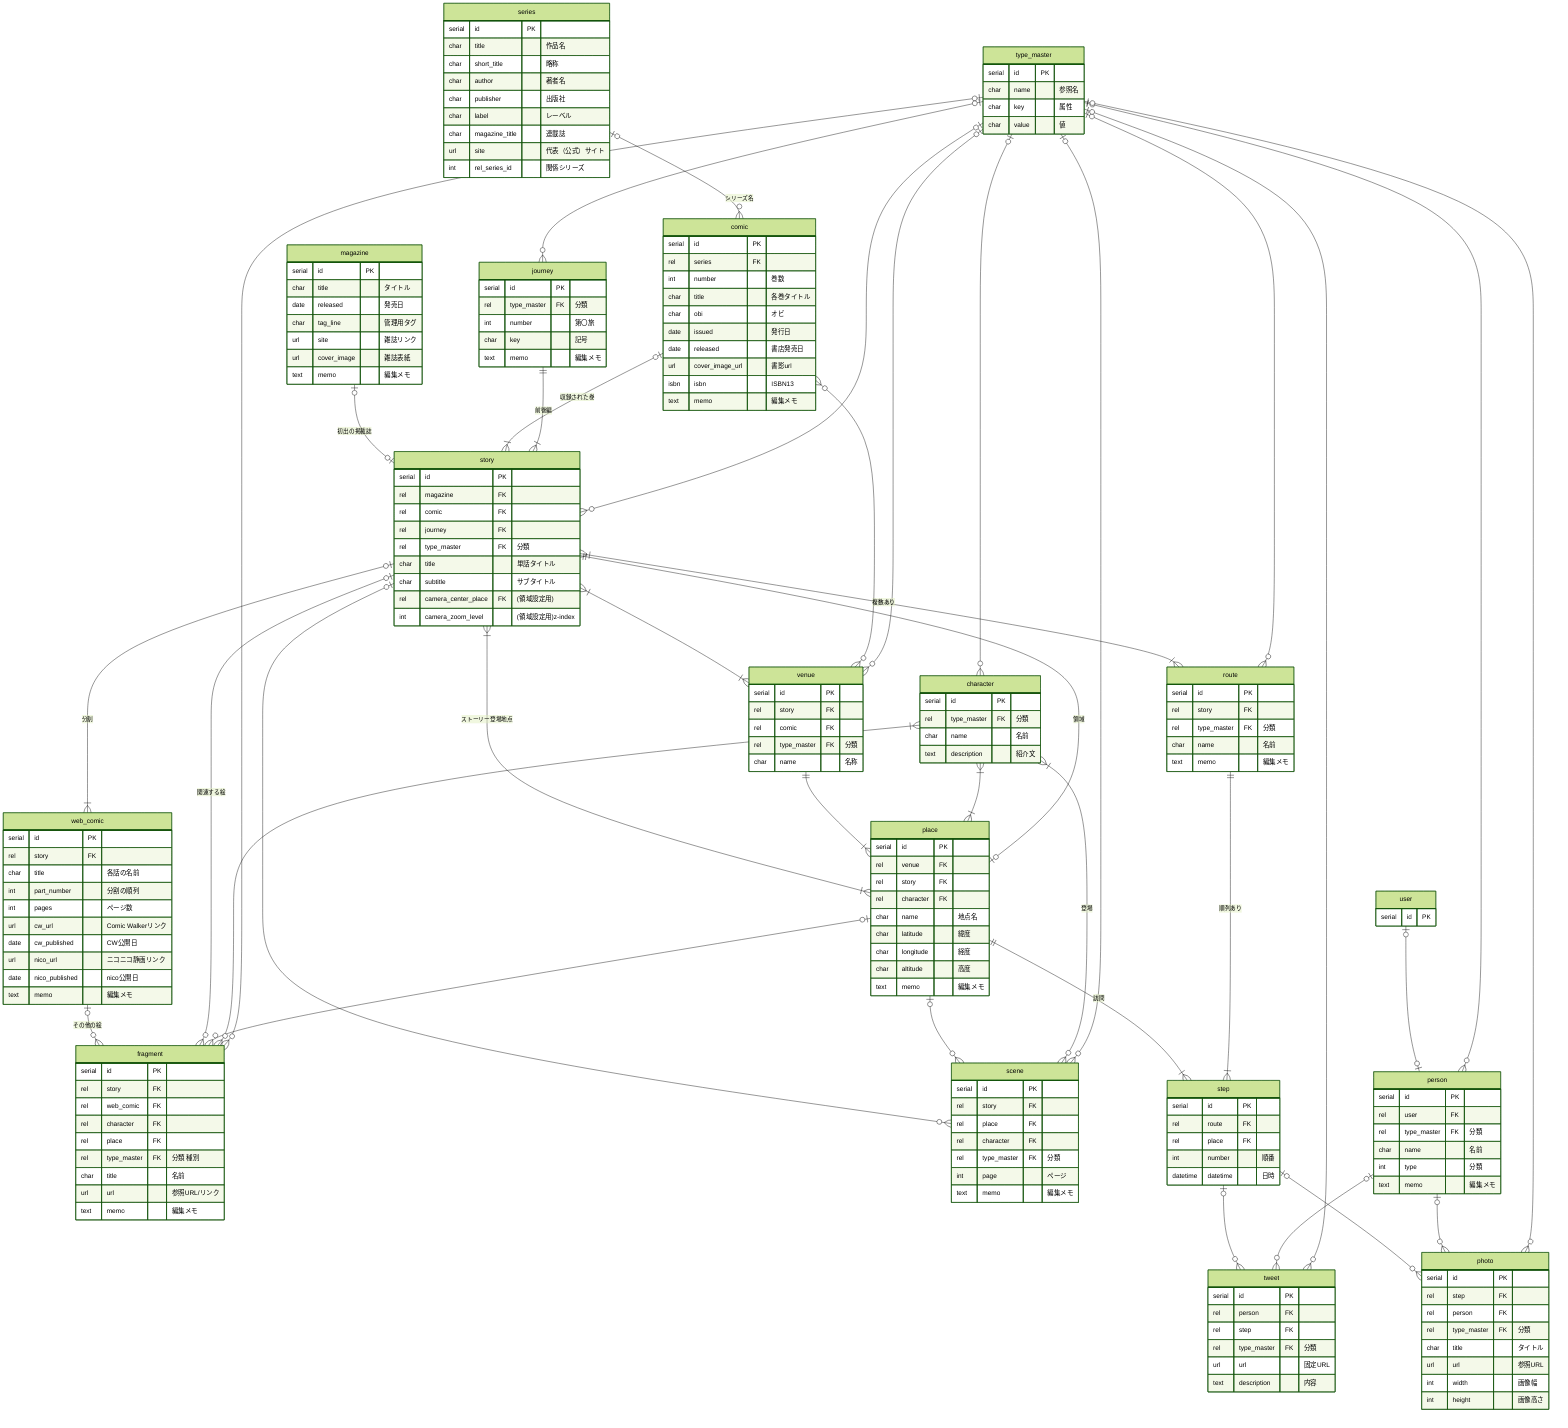 %%{init:{'theme':'forest'}}%%

erDiagram
    series |o--o{ comic : "シリーズ名"
    %% magazine 雑誌に載らないストーリー、掲載がない号もある 雑誌連載はWeb連載時には分割されている
    magazine |o--o| story : "初出の掲載誌"
    %% story Web掲載された単話、「単行本に未収録」もあり
    story |o--|{ web_comic : "分割"
    %% web_comic ストーリー以外のWeb連載に登場した絵
    web_comic |o--o{ fragment : "その他の絵"
    comic |o--|{ story : "収録された巻"
    %% journey 第〇旅が前後編に分割されるケース 同じ場所が複数の旅に登場する場合あり
    journey ||--|{ story : "前後編"
    %% story その他雑多な絵に関連する単話
    story |o--o{ fragment : "関連する絵"
    story |o--o{ scene : ""
    story }|--|{ venue : ""
    story }|--|{ place : "ストーリー登場地点"
    %% camera_center_place ストーリー登場地点を含む領域(四角形)の中心座標
    place |o--|| story : "領域"
    %% story 単話に登場する地点をルートとして表現する
    story }|--|{ route : "複数あり"
    place ||--|{ step : "訪問"
    route ||--|{ step : "順列あり"
    venue ||--|{ place : ""
    comic }o--o{ venue : ""
    place |o--o{ fragment : ""
    place |o--o{ scene : ""
    step |o--o{ tweet : ""
    step |o--o{ photo : ""
    character }|--|{ place : ""
    character }|--o{ fragment : ""
    %% character 登場するキャラクター
    character }|--o{ scene : "登場"
    person |o--o{ tweet : ""
    person |o--o{ photo : ""
    %% user "認証情報とユーザー情報の紐付け"
    user |o--o| person : ""
    type_master |o--o{ character : ""
    type_master |o--o{ fragment : ""
    type_master |o--o{ journey : ""
    type_master |o--o{ person : ""
    type_master |o--o{ photo : ""
    type_master |o--o{ route : ""
    type_master |o--o{ scene : ""
    type_master |o--o{ story : ""
    type_master |o--o{ tweet : ""
    type_master |o--o{ venue : ""


%% ざつ旅 鈴ヶ森ちか短編集(仮)

%% series 正シリーズと番外シリーズは、別々に登録する ※巻数が自然数の順列になる [リソース]
series {
    serial id PK
    %% 正確な作品の名称
    char title "作品名"
    %% 略称や通称で代表的なもの
    char short_title "略称"
    %% 著者複数名の場合は、代表者をカンマ区切りで列挙する
    char author "著者名"
    %% 出版社 例：KADOKAWA
    char publisher "出版社"
    %% コミック・シリーズのレーベル名称 例：電撃コミックスNEXT
    char label "レーベル"
    %% 雑誌連載の誌名か、Web連載のレーベル名称
    char magazine_title "連載誌"
    %% 公式サイトや他のWebサイトから代表するものを1件
    url site "代表（公式）サイト"
    %% モデルにはあえてリレーションを定義せず （単方向リスト）
    int rel_series_id "関係シリーズ"
}

%% comic 単行本 1巻、2巻、…。単巻のみの場合はseries=NULL [リソース]
comic {
    serial id PK
    %% series comic
    rel series FK
    %% 第n巻 作品毎に呼び方のバリエーションがある
    int number "巻数"
    %% 例：ざつ旅-That's Journey- 1
    char title "各巻タイトル"
    %% 特徴的な帯の文言
    char obi "オビ"
    %% 巻末の奥付にある、初版発行日
    date issued "発行日"
    date released "書店発売日"
    %% 版元ドットコムの書誌情報DBより
    url cover_image_url "書影url"
    isbn isbn "ISBN13"
    text memo "編集メモ"
}

%% web_comic Web連載 第1旅(1)、番外旅、一枚モノ、… [リソース]
web_comic {
    serial id PK
    %% story web_comic
    rel story FK
    char title "各話の名前"
    int part_number "分割の順列"
    int pages "ページ数"
    url cw_url "Comic Walkerリンク"
    date cw_published "CW公開日"
    url nico_url "ニコニコ静画リンク"
    date nico_published "nico公開日"
    text memo "編集メモ"
}

%% magazine 雑誌連載 マオウ [イベント]
magazine {
    serial id PK
    %% 雑誌のタイトル 例：電撃マオウ 2020年1月号
    char title "タイトル"
    %% 書店等での発売日 ※タイトルの月の2か月前27日前後
    date released "発売日"
    %% 表紙や付録になった号、などを表すタグ
    char tag_line "管理用タグ"
    %% https://dengekimaoh.jp/magazine/magazine-12240.html
    url site "雑誌リンク"
    %% https://dengekimaoh.jp/archives/008/202208/941abdc5a8102a20bb186ae99e37f234c96e5209270d10b52c0293a2419db042.jpg
    url cover_image "雑誌表紙"
    text memo "編集メモ"
}

%% type_master 分類型の項目の選択肢マスター [リソース]
type_master {
    serial id PK
    char name "参照名"
    char key "属性"
    char value "値"
}

%% fragment その他媒体 表紙カラー、店舗特典、ポスター、別冊、雑誌付録。コミック収録と未収録がある [リソース]
fragment {
    serial id PK
    %% story fragment
    rel story FK
    %% web_comic fragment
    rel web_comic FK
    %% character fragment
    rel character FK
    %% place fragment
    rel place FK
    %% type_master fragment
    rel type_master FK "分類 種別"
    char title "名前"
    url url "参照URL/リンク"
    text memo "編集メモ"
}

%% journey 第〇旅、番外旅 [イベント]
journey {
    serial id PK
    %% type_master journey 1:本編 2:番外旅 9:その他 ToDo
    rel type_master FK "分類"
    int number "第〇旅"
    char key "記号"
    text memo "編集メモ"
}

%% story 単行本の単話 第〇旅前編、第〇旅後編。コミック未収録もある [イベント]
story {
    serial id PK
    %% magazine story
    rel magazine FK
    %% comic story
    rel comic FK
    %% journey story
    rel journey FK
    %% type_master story 本編、番外旅、おうちで料理 ToDo
    rel type_master FK "分類"
    char title "単話タイトル"
    char subtitle "サブタイトル"
    %% place story このストーリーに登場する主な地点をすべて包含するような範囲（四角形）の中心
    rel camera_center_place FK "(領域設定用)"
    int camera_zoom_level "(領域設定用)z-index"
}

%% route 経路 placeを組み合わせて経路とする [リソース]
route {
    serial id PK
    %% story route
    rel story FK
    %% type_master route 鈴ヶ森さんツイ、作者、マップ取り込み、調整済 ToDo
    rel type_master FK "分類"
    char name "名前"
    text memo "編集メモ"
}

%% venue 目的地 会津、松島、那須、… [リソース]
venue {
    serial id PK
    %% story venue
    rel story FK
    %% comic venue
    rel comic FK
    %% 1:都道府県 2:市区町村 3:番地等の細かい行政界 5:著名観光地 6:ランドマーク、顕著な建造物、施設 7:道、航路、等
    %% type_master venue ToDo
    rel type_master FK "分類"
    char name "名称"

}

%% place 場所 東京駅の顔出しパネル、登場店舗、宿泊場所、観光名所、施設、交通拠点 [リソース]
place {
    serial id PK
    %% venue place
    rel venue FK
    %% story place
    rel story FK
    %% character place
    rel character FK
    char name "地点名"
    char latitude "緯度"
    char longitude "経度"
    char altitude "高度"
    text memo "編集メモ"
}

%% step 訪問 routeに含まれる地点を訪れた日時 [イベント]
step {
    serial id PK
    %% route step
    rel route FK
    %% place step
    rel place FK
    int number "順番"
    datetime datetime "日時"
}

%% scene シーン 名シーン、ざつ旅ARのマーカー [イベント]
scene {
    serial id PK
    %% story scene
    rel story FK
    %% place scene
    rel place FK
    %% character scene
    rel character FK
    %% type_master scene ToDo
    rel type_master FK "分類"
    %% コミック掲載ページ
    int page "ページ"
    text memo "編集メモ"
}

%% character キャラクター 主要5人、編集部、他 [リソース]
character {
    serial id PK
    %% type_master character ToDo
    rel type_master FK "分類"
    char name "名前"
    text description "紹介文"
}

%% photo flickr (google place photo api有料) [リソース]
photo {
    serial id PK
    %% step photo
    rel step FK
    %% person photo
    rel person FK
    %% type_master photo 出典別？ ToDo
    rel type_master FK "分類"
    char title "タイトル"
    url url "参照URL"
    int width "画像幅"
    int height "画像高さ"
}

%% tweet Twitter 石坂さん、鈴ヶ森さん、読者等、無関係 [リソース]
tweet {
    serial id PK
    %% person tweet
    rel person FK
    %% step tweet
    rel step FK
    %% type_master tweet 鈴ヶ森さん、作者、巡礼・追走、 ToDo
    rel type_master FK "分類"
    url url "固定URL"
    text description "内容"
}

%% person コンテンツの作者 ツイート/写真を撮影した人 [リソース]
person {
    serial id PK
    %% user person
    rel user FK
    %% type_master person ToDo
    rel type_master FK "分類"
    char name "名前"
    int type "分類"
    text memo "編集メモ"
}

%% user ユーザー 利用者 [リソース]
user {
    serial id PK
}

%% role [リソース]
%% permission 権限 [イベント]